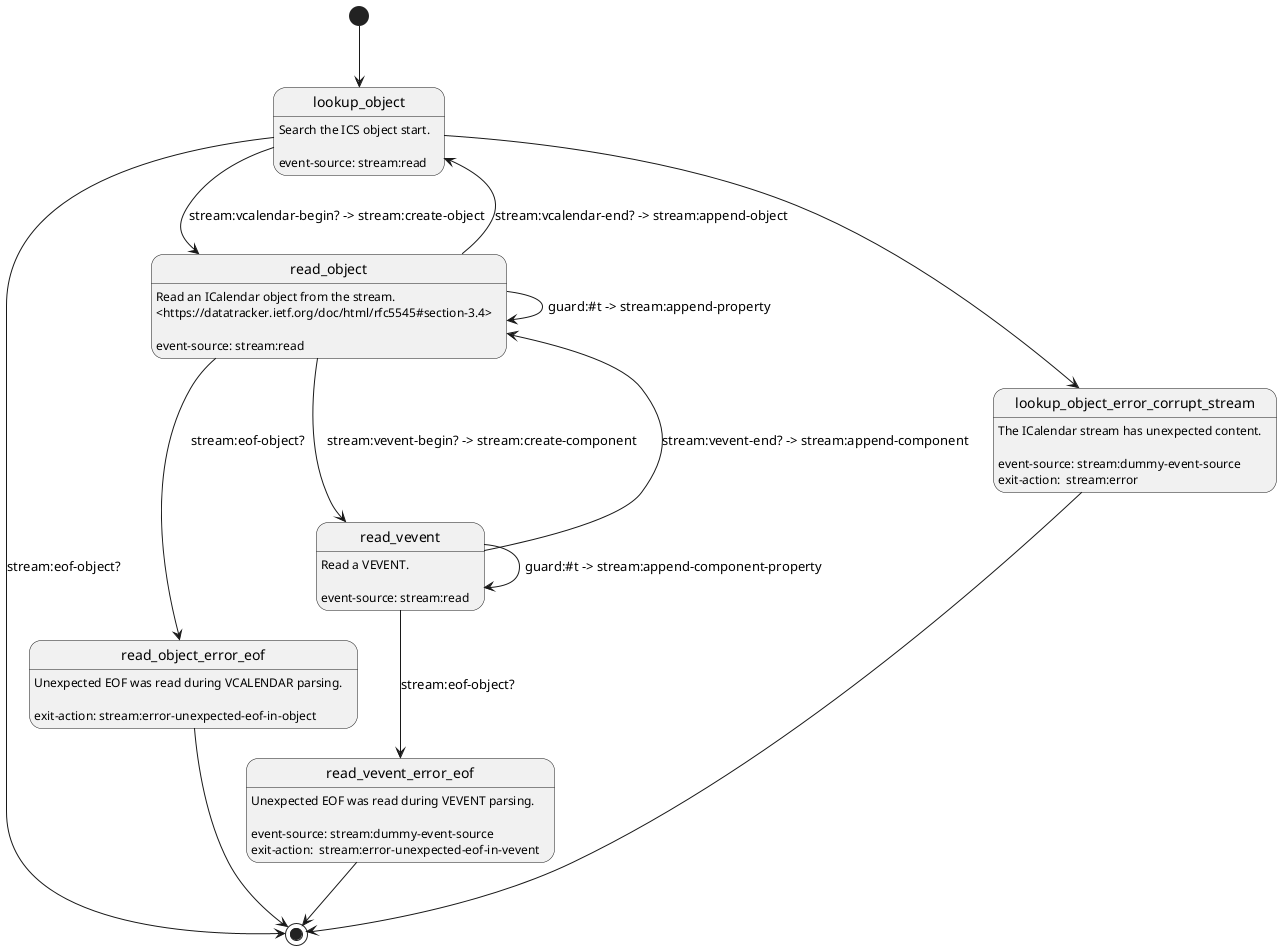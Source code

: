 @startuml
[*] --> lookup_object

lookup_object: Search the ICS object start.
lookup_object:
lookup_object: event-source: stream:read
lookup_object --> [*]:         stream:eof-object?
lookup_object --> read_object: stream:vcalendar-begin? -> stream:create-object
lookup_object --> lookup_object_error_corrupt_stream

lookup_object_error_corrupt_stream: The ICalendar stream has unexpected content.
lookup_object_error_corrupt_stream:
lookup_object_error_corrupt_stream: event-source: stream:dummy-event-source
lookup_object_error_corrupt_stream: exit-action:  stream:error
lookup_object_error_corrupt_stream --> [*]

read_object: Read an ICalendar object from the stream.
read_object: <https://datatracker.ietf.org/doc/html/rfc5545#section-3.4>
read_object:
read_object: event-source: stream:read
read_object --> read_object_error_eof:  stream:eof-object?
read_object --> lookup_object:          stream:vcalendar-end? -> stream:append-object
read_object --> read_vevent:            stream:vevent-begin? -> stream:create-component
read_object --> read_object:            guard:#t -> stream:append-property

read_object_error_eof: Unexpected EOF was read during VCALENDAR parsing.
read_object_error_eof:
read_object_error_eof: exit-action: stream:error-unexpected-eof-in-object
read_object_error_eof -> [*]

read_vevent: Read a VEVENT.
read_vevent:
read_vevent: event-source: stream:read
read_vevent --> read_vevent_error_eof:  stream:eof-object?
read_vevent --> read_object:            stream:vevent-end? -> stream:append-component
read_vevent --> read_vevent:            guard:#t -> stream:append-component-property

read_vevent_error_eof: Unexpected EOF was read during VEVENT parsing.
read_vevent_error_eof:
read_vevent_error_eof: event-source: stream:dummy-event-source
read_vevent_error_eof: exit-action:  stream:error-unexpected-eof-in-vevent
read_vevent_error_eof --> [*]

@enduml

' Local Variables:
' Mode: plantuml
' End:
